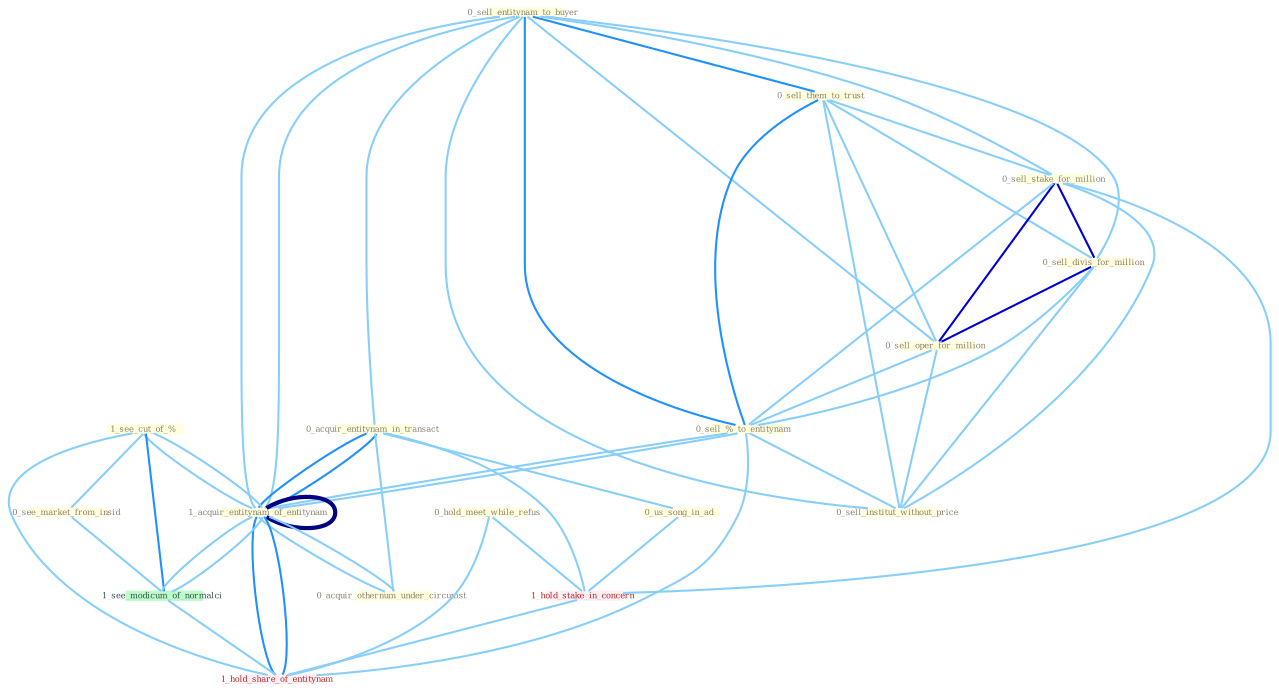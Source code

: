 Graph G{ 
    node
    [shape=polygon,style=filled,width=.5,height=.06,color="#BDFCC9",fixedsize=true,fontsize=4,
    fontcolor="#2f4f4f"];
    {node
    [color="#ffffe0", fontcolor="#8b7d6b"] "0_sell_entitynam_to_buyer " "0_acquir_entitynam_in_transact " "0_sell_them_to_trust " "0_sell_stake_for_million " "1_see_cut_of_% " "0_sell_divis_for_million " "0_us_song_in_ad " "0_sell_oper_for_million " "0_sell_%_to_entitynam " "1_acquir_entitynam_of_entitynam " "0_see_market_from_insid " "0_hold_meet_while_refus " "0_sell_institut_without_price " "0_acquir_othernum_under_circumst "}
{node [color="#fff0f5", fontcolor="#b22222"] "1_hold_stake_in_concern " "1_acquir_entitynam_of_entitynam " "1_hold_share_of_entitynam "}
edge [color="#B0E2FF"];

	"0_sell_entitynam_to_buyer " -- "0_acquir_entitynam_in_transact " [w="1", color="#87cefa" ];
	"0_sell_entitynam_to_buyer " -- "0_sell_them_to_trust " [w="2", color="#1e90ff" , len=0.8];
	"0_sell_entitynam_to_buyer " -- "0_sell_stake_for_million " [w="1", color="#87cefa" ];
	"0_sell_entitynam_to_buyer " -- "0_sell_divis_for_million " [w="1", color="#87cefa" ];
	"0_sell_entitynam_to_buyer " -- "0_sell_oper_for_million " [w="1", color="#87cefa" ];
	"0_sell_entitynam_to_buyer " -- "0_sell_%_to_entitynam " [w="2", color="#1e90ff" , len=0.8];
	"0_sell_entitynam_to_buyer " -- "1_acquir_entitynam_of_entitynam " [w="1", color="#87cefa" ];
	"0_sell_entitynam_to_buyer " -- "0_sell_institut_without_price " [w="1", color="#87cefa" ];
	"0_sell_entitynam_to_buyer " -- "1_acquir_entitynam_of_entitynam " [w="1", color="#87cefa" ];
	"0_acquir_entitynam_in_transact " -- "0_us_song_in_ad " [w="1", color="#87cefa" ];
	"0_acquir_entitynam_in_transact " -- "1_acquir_entitynam_of_entitynam " [w="2", color="#1e90ff" , len=0.8];
	"0_acquir_entitynam_in_transact " -- "0_acquir_othernum_under_circumst " [w="1", color="#87cefa" ];
	"0_acquir_entitynam_in_transact " -- "1_hold_stake_in_concern " [w="1", color="#87cefa" ];
	"0_acquir_entitynam_in_transact " -- "1_acquir_entitynam_of_entitynam " [w="2", color="#1e90ff" , len=0.8];
	"0_sell_them_to_trust " -- "0_sell_stake_for_million " [w="1", color="#87cefa" ];
	"0_sell_them_to_trust " -- "0_sell_divis_for_million " [w="1", color="#87cefa" ];
	"0_sell_them_to_trust " -- "0_sell_oper_for_million " [w="1", color="#87cefa" ];
	"0_sell_them_to_trust " -- "0_sell_%_to_entitynam " [w="2", color="#1e90ff" , len=0.8];
	"0_sell_them_to_trust " -- "0_sell_institut_without_price " [w="1", color="#87cefa" ];
	"0_sell_stake_for_million " -- "0_sell_divis_for_million " [w="3", color="#0000cd" , len=0.6];
	"0_sell_stake_for_million " -- "0_sell_oper_for_million " [w="3", color="#0000cd" , len=0.6];
	"0_sell_stake_for_million " -- "0_sell_%_to_entitynam " [w="1", color="#87cefa" ];
	"0_sell_stake_for_million " -- "0_sell_institut_without_price " [w="1", color="#87cefa" ];
	"0_sell_stake_for_million " -- "1_hold_stake_in_concern " [w="1", color="#87cefa" ];
	"1_see_cut_of_% " -- "1_acquir_entitynam_of_entitynam " [w="1", color="#87cefa" ];
	"1_see_cut_of_% " -- "0_see_market_from_insid " [w="1", color="#87cefa" ];
	"1_see_cut_of_% " -- "1_see_modicum_of_normalci " [w="2", color="#1e90ff" , len=0.8];
	"1_see_cut_of_% " -- "1_acquir_entitynam_of_entitynam " [w="1", color="#87cefa" ];
	"1_see_cut_of_% " -- "1_hold_share_of_entitynam " [w="1", color="#87cefa" ];
	"0_sell_divis_for_million " -- "0_sell_oper_for_million " [w="3", color="#0000cd" , len=0.6];
	"0_sell_divis_for_million " -- "0_sell_%_to_entitynam " [w="1", color="#87cefa" ];
	"0_sell_divis_for_million " -- "0_sell_institut_without_price " [w="1", color="#87cefa" ];
	"0_us_song_in_ad " -- "1_hold_stake_in_concern " [w="1", color="#87cefa" ];
	"0_sell_oper_for_million " -- "0_sell_%_to_entitynam " [w="1", color="#87cefa" ];
	"0_sell_oper_for_million " -- "0_sell_institut_without_price " [w="1", color="#87cefa" ];
	"0_sell_%_to_entitynam " -- "1_acquir_entitynam_of_entitynam " [w="1", color="#87cefa" ];
	"0_sell_%_to_entitynam " -- "0_sell_institut_without_price " [w="1", color="#87cefa" ];
	"0_sell_%_to_entitynam " -- "1_acquir_entitynam_of_entitynam " [w="1", color="#87cefa" ];
	"0_sell_%_to_entitynam " -- "1_hold_share_of_entitynam " [w="1", color="#87cefa" ];
	"1_acquir_entitynam_of_entitynam " -- "0_acquir_othernum_under_circumst " [w="1", color="#87cefa" ];
	"1_acquir_entitynam_of_entitynam " -- "1_see_modicum_of_normalci " [w="1", color="#87cefa" ];
	"1_acquir_entitynam_of_entitynam " -- "1_acquir_entitynam_of_entitynam " [w="4", style=bold, color="#000080", len=0.4];
	"1_acquir_entitynam_of_entitynam " -- "1_hold_share_of_entitynam " [w="2", color="#1e90ff" , len=0.8];
	"0_see_market_from_insid " -- "1_see_modicum_of_normalci " [w="1", color="#87cefa" ];
	"0_hold_meet_while_refus " -- "1_hold_stake_in_concern " [w="1", color="#87cefa" ];
	"0_hold_meet_while_refus " -- "1_hold_share_of_entitynam " [w="1", color="#87cefa" ];
	"0_acquir_othernum_under_circumst " -- "1_acquir_entitynam_of_entitynam " [w="1", color="#87cefa" ];
	"1_hold_stake_in_concern " -- "1_hold_share_of_entitynam " [w="1", color="#87cefa" ];
	"1_see_modicum_of_normalci " -- "1_acquir_entitynam_of_entitynam " [w="1", color="#87cefa" ];
	"1_see_modicum_of_normalci " -- "1_hold_share_of_entitynam " [w="1", color="#87cefa" ];
	"1_acquir_entitynam_of_entitynam " -- "1_hold_share_of_entitynam " [w="2", color="#1e90ff" , len=0.8];
}